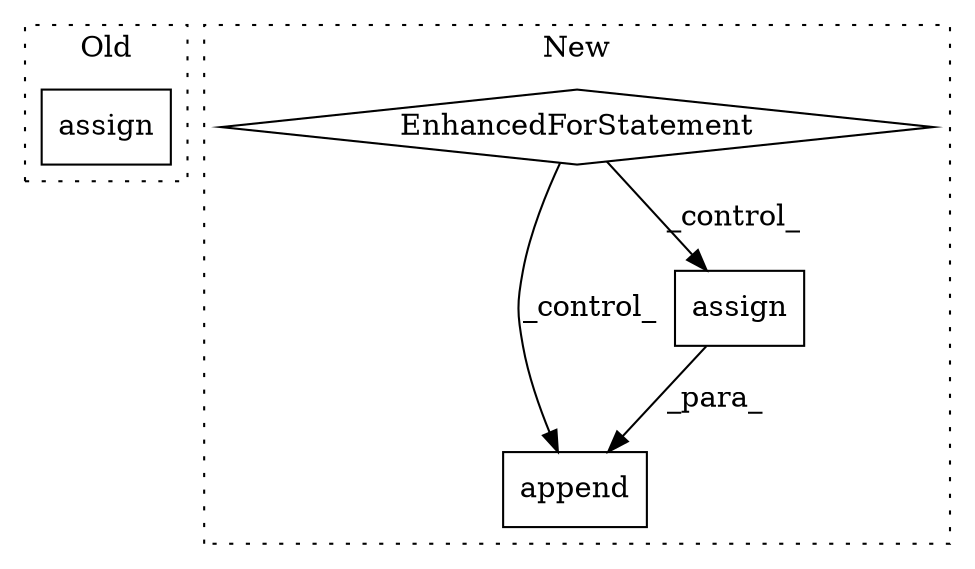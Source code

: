 digraph G {
subgraph cluster0 {
1 [label="assign" a="32" s="22483,22519" l="7,1" shape="box"];
label = "Old";
style="dotted";
}
subgraph cluster1 {
2 [label="append" a="32" s="23253,23285" l="7,1" shape="box"];
3 [label="assign" a="32" s="23271,23284" l="7,1" shape="box"];
4 [label="EnhancedForStatement" a="70" s="23077,23225" l="77,2" shape="diamond"];
label = "New";
style="dotted";
}
3 -> 2 [label="_para_"];
4 -> 2 [label="_control_"];
4 -> 3 [label="_control_"];
}